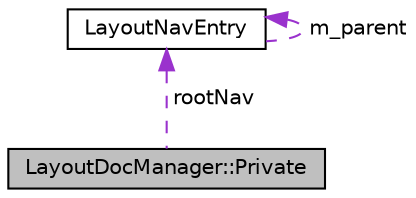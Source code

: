 digraph "LayoutDocManager::Private"
{
 // INTERACTIVE_SVG=YES
  edge [fontname="Helvetica",fontsize="10",labelfontname="Helvetica",labelfontsize="10"];
  node [fontname="Helvetica",fontsize="10",shape=record];
  Node1 [label="LayoutDocManager::Private",height=0.2,width=0.4,color="black", fillcolor="grey75", style="filled", fontcolor="black"];
  Node2 -> Node1 [dir="back",color="darkorchid3",fontsize="10",style="dashed",label=" rootNav" ,fontname="Helvetica"];
  Node2 [label="LayoutNavEntry",height=0.2,width=0.4,color="black", fillcolor="white", style="filled",URL="$df/de7/struct_layout_nav_entry.html",tooltip="Base class for the layout of a navigation item at the top of the HTML pages. "];
  Node2 -> Node2 [dir="back",color="darkorchid3",fontsize="10",style="dashed",label=" m_parent" ,fontname="Helvetica"];
}
